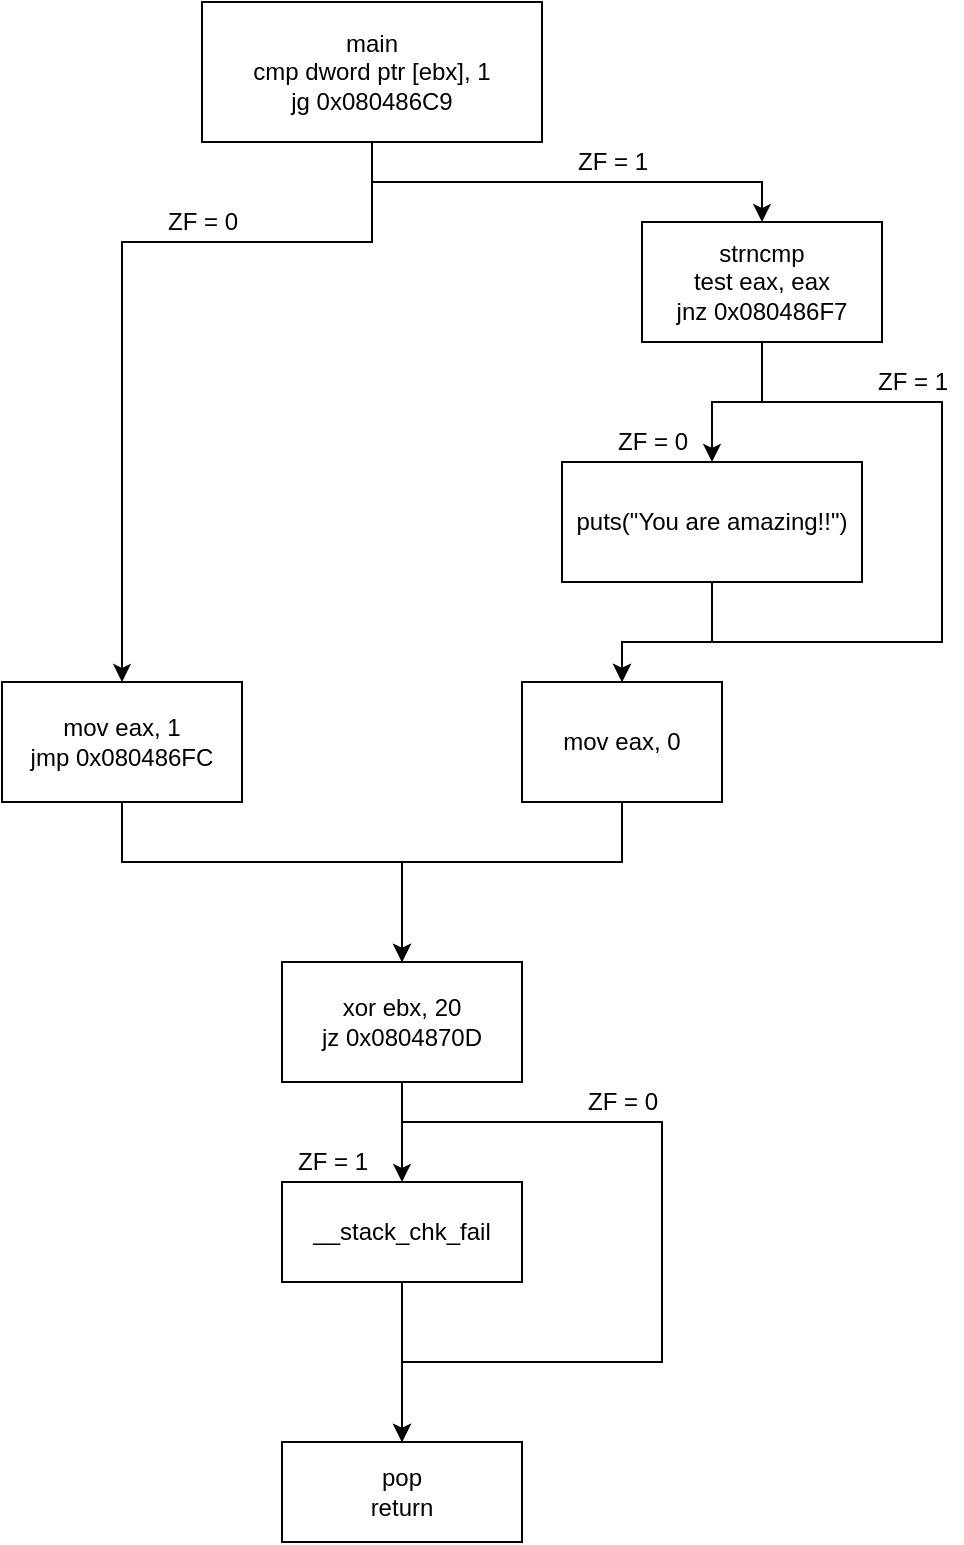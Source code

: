 <mxfile version="12.9.3" type="device"><diagram id="5v73Wa-r5oTwidHt1uIs" name="Page-1"><mxGraphModel dx="1038" dy="495" grid="1" gridSize="10" guides="1" tooltips="1" connect="1" arrows="1" fold="1" page="1" pageScale="1" pageWidth="850" pageHeight="1100" math="0" shadow="0"><root><mxCell id="0"/><mxCell id="1" parent="0"/><mxCell id="jOpw4Rdey-ZiJ9uxRRaG-3" value="" style="edgeStyle=orthogonalEdgeStyle;rounded=0;orthogonalLoop=1;jettySize=auto;html=1;" parent="1" source="jOpw4Rdey-ZiJ9uxRRaG-1" target="jOpw4Rdey-ZiJ9uxRRaG-2" edge="1"><mxGeometry relative="1" as="geometry"><Array as="points"><mxPoint x="425" y="170"/><mxPoint x="300" y="170"/></Array></mxGeometry></mxCell><mxCell id="jOpw4Rdey-ZiJ9uxRRaG-5" style="edgeStyle=orthogonalEdgeStyle;rounded=0;orthogonalLoop=1;jettySize=auto;html=1;exitX=0.5;exitY=1;exitDx=0;exitDy=0;entryX=0.5;entryY=0;entryDx=0;entryDy=0;" parent="1" source="jOpw4Rdey-ZiJ9uxRRaG-1" target="jOpw4Rdey-ZiJ9uxRRaG-4" edge="1"><mxGeometry relative="1" as="geometry"/></mxCell><mxCell id="jOpw4Rdey-ZiJ9uxRRaG-1" value="&lt;div&gt;main&lt;/div&gt;&lt;div&gt;cmp dword ptr [ebx], 1&lt;/div&gt;&lt;div&gt;jg 0x080486C9&lt;br&gt;&lt;/div&gt;" style="rounded=0;whiteSpace=wrap;html=1;" parent="1" vertex="1"><mxGeometry x="340" y="50" width="170" height="70" as="geometry"/></mxCell><mxCell id="jOpw4Rdey-ZiJ9uxRRaG-7" value="" style="edgeStyle=orthogonalEdgeStyle;rounded=0;orthogonalLoop=1;jettySize=auto;html=1;" parent="1" source="jOpw4Rdey-ZiJ9uxRRaG-2" target="jOpw4Rdey-ZiJ9uxRRaG-6" edge="1"><mxGeometry relative="1" as="geometry"><Array as="points"><mxPoint x="300" y="480"/><mxPoint x="440" y="480"/></Array></mxGeometry></mxCell><mxCell id="jOpw4Rdey-ZiJ9uxRRaG-2" value="&lt;div&gt;mov eax, 1&lt;/div&gt;&lt;div&gt;jmp 0x080486FC&lt;br&gt;&lt;/div&gt;" style="rounded=0;whiteSpace=wrap;html=1;" parent="1" vertex="1"><mxGeometry x="240" y="390" width="120" height="60" as="geometry"/></mxCell><mxCell id="jOpw4Rdey-ZiJ9uxRRaG-9" value="" style="edgeStyle=orthogonalEdgeStyle;rounded=0;orthogonalLoop=1;jettySize=auto;html=1;" parent="1" source="jOpw4Rdey-ZiJ9uxRRaG-6" target="jOpw4Rdey-ZiJ9uxRRaG-8" edge="1"><mxGeometry relative="1" as="geometry"/></mxCell><mxCell id="jOpw4Rdey-ZiJ9uxRRaG-12" style="edgeStyle=orthogonalEdgeStyle;rounded=0;orthogonalLoop=1;jettySize=auto;html=1;exitX=0.5;exitY=1;exitDx=0;exitDy=0;" parent="1" source="jOpw4Rdey-ZiJ9uxRRaG-6" edge="1"><mxGeometry relative="1" as="geometry"><mxPoint x="440" y="770" as="targetPoint"/><Array as="points"><mxPoint x="440" y="610"/><mxPoint x="570" y="610"/><mxPoint x="570" y="730"/><mxPoint x="440" y="730"/></Array></mxGeometry></mxCell><mxCell id="jOpw4Rdey-ZiJ9uxRRaG-6" value="&lt;div&gt;xor ebx, 20&lt;/div&gt;&lt;div&gt;jz 0x0804870D&lt;br&gt;&lt;/div&gt;" style="rounded=0;whiteSpace=wrap;html=1;" parent="1" vertex="1"><mxGeometry x="380" y="530" width="120" height="60" as="geometry"/></mxCell><mxCell id="jOpw4Rdey-ZiJ9uxRRaG-11" value="" style="edgeStyle=orthogonalEdgeStyle;rounded=0;orthogonalLoop=1;jettySize=auto;html=1;" parent="1" source="jOpw4Rdey-ZiJ9uxRRaG-8" target="jOpw4Rdey-ZiJ9uxRRaG-10" edge="1"><mxGeometry relative="1" as="geometry"/></mxCell><mxCell id="jOpw4Rdey-ZiJ9uxRRaG-8" value="__stack_chk_fail" style="rounded=0;whiteSpace=wrap;html=1;" parent="1" vertex="1"><mxGeometry x="380" y="640" width="120" height="50" as="geometry"/></mxCell><mxCell id="jOpw4Rdey-ZiJ9uxRRaG-10" value="&lt;div&gt;pop&lt;br&gt;&lt;/div&gt;&lt;div&gt;return&lt;/div&gt;" style="rounded=0;whiteSpace=wrap;html=1;" parent="1" vertex="1"><mxGeometry x="380" y="770" width="120" height="50" as="geometry"/></mxCell><mxCell id="jOpw4Rdey-ZiJ9uxRRaG-16" value="" style="edgeStyle=orthogonalEdgeStyle;rounded=0;orthogonalLoop=1;jettySize=auto;html=1;" parent="1" source="jOpw4Rdey-ZiJ9uxRRaG-4" target="jOpw4Rdey-ZiJ9uxRRaG-15" edge="1"><mxGeometry relative="1" as="geometry"/></mxCell><mxCell id="jOpw4Rdey-ZiJ9uxRRaG-21" style="edgeStyle=orthogonalEdgeStyle;rounded=0;orthogonalLoop=1;jettySize=auto;html=1;exitX=0.5;exitY=1;exitDx=0;exitDy=0;entryX=0.5;entryY=0;entryDx=0;entryDy=0;" parent="1" source="jOpw4Rdey-ZiJ9uxRRaG-4" edge="1"><mxGeometry relative="1" as="geometry"><mxPoint x="600" y="220" as="sourcePoint"/><mxPoint x="550" y="390" as="targetPoint"/><Array as="points"><mxPoint x="620" y="250"/><mxPoint x="710" y="250"/><mxPoint x="710" y="370"/><mxPoint x="550" y="370"/></Array></mxGeometry></mxCell><mxCell id="jOpw4Rdey-ZiJ9uxRRaG-4" value="&lt;div&gt;strncmp&lt;/div&gt;&lt;div&gt;test eax, eax&lt;/div&gt;&lt;div&gt;jnz 0x080486F7&lt;br&gt;&lt;/div&gt;" style="rounded=0;whiteSpace=wrap;html=1;" parent="1" vertex="1"><mxGeometry x="560" y="160" width="120" height="60" as="geometry"/></mxCell><mxCell id="jOpw4Rdey-ZiJ9uxRRaG-18" value="" style="edgeStyle=orthogonalEdgeStyle;rounded=0;orthogonalLoop=1;jettySize=auto;html=1;" parent="1" source="jOpw4Rdey-ZiJ9uxRRaG-15" target="jOpw4Rdey-ZiJ9uxRRaG-17" edge="1"><mxGeometry relative="1" as="geometry"><Array as="points"><mxPoint x="595" y="370"/><mxPoint x="550" y="370"/></Array></mxGeometry></mxCell><mxCell id="jOpw4Rdey-ZiJ9uxRRaG-15" value="&lt;div&gt;puts(&quot;You are amazing!!&quot;)&lt;/div&gt;" style="rounded=0;whiteSpace=wrap;html=1;" parent="1" vertex="1"><mxGeometry x="520" y="280" width="150" height="60" as="geometry"/></mxCell><mxCell id="jOpw4Rdey-ZiJ9uxRRaG-19" style="edgeStyle=orthogonalEdgeStyle;rounded=0;orthogonalLoop=1;jettySize=auto;html=1;exitX=0.5;exitY=1;exitDx=0;exitDy=0;entryX=0.5;entryY=0;entryDx=0;entryDy=0;" parent="1" source="jOpw4Rdey-ZiJ9uxRRaG-17" target="jOpw4Rdey-ZiJ9uxRRaG-6" edge="1"><mxGeometry relative="1" as="geometry"><Array as="points"><mxPoint x="550" y="480"/><mxPoint x="440" y="480"/></Array></mxGeometry></mxCell><mxCell id="jOpw4Rdey-ZiJ9uxRRaG-17" value="mov eax, 0" style="rounded=0;whiteSpace=wrap;html=1;" parent="1" vertex="1"><mxGeometry x="500" y="390" width="100" height="60" as="geometry"/></mxCell><mxCell id="jOpw4Rdey-ZiJ9uxRRaG-13" value="ZF = 0" style="text;html=1;align=center;verticalAlign=middle;resizable=0;points=[];autosize=1;" parent="1" vertex="1"><mxGeometry x="525" y="590" width="50" height="20" as="geometry"/></mxCell><mxCell id="jOpw4Rdey-ZiJ9uxRRaG-14" value="&lt;div&gt;ZF = 1&lt;/div&gt;" style="text;html=1;align=center;verticalAlign=middle;resizable=0;points=[];autosize=1;" parent="1" vertex="1"><mxGeometry x="380" y="620" width="50" height="20" as="geometry"/></mxCell><mxCell id="jOpw4Rdey-ZiJ9uxRRaG-22" value="ZF = 0" style="text;html=1;align=center;verticalAlign=middle;resizable=0;points=[];autosize=1;" parent="1" vertex="1"><mxGeometry x="540" y="260" width="50" height="20" as="geometry"/></mxCell><mxCell id="jOpw4Rdey-ZiJ9uxRRaG-23" value="&lt;div&gt;ZF = 1&lt;/div&gt;" style="text;html=1;align=center;verticalAlign=middle;resizable=0;points=[];autosize=1;" parent="1" vertex="1"><mxGeometry x="670" y="230" width="50" height="20" as="geometry"/></mxCell><mxCell id="0SYHekGp2lL5kpjzt-2Y-1" value="ZF = 1" style="text;html=1;align=center;verticalAlign=middle;resizable=0;points=[];autosize=1;" parent="1" vertex="1"><mxGeometry x="520" y="120" width="50" height="20" as="geometry"/></mxCell><mxCell id="0SYHekGp2lL5kpjzt-2Y-2" value="ZF = 0" style="text;html=1;align=center;verticalAlign=middle;resizable=0;points=[];autosize=1;" parent="1" vertex="1"><mxGeometry x="315" y="150" width="50" height="20" as="geometry"/></mxCell></root></mxGraphModel></diagram></mxfile>